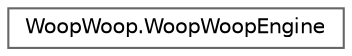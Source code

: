 digraph "Graphical Class Hierarchy"
{
 // LATEX_PDF_SIZE
  bgcolor="transparent";
  edge [fontname=Helvetica,fontsize=10,labelfontname=Helvetica,labelfontsize=10];
  node [fontname=Helvetica,fontsize=10,shape=box,height=0.2,width=0.4];
  rankdir="LR";
  Node0 [id="Node000000",label="WoopWoop.WoopWoopEngine",height=0.2,width=0.4,color="grey40", fillcolor="white", style="filled",URL="$class_woop_woop_1_1_woop_woop_engine.html",tooltip="The main engine class responsible for managing the game loop and rendering."];
}
